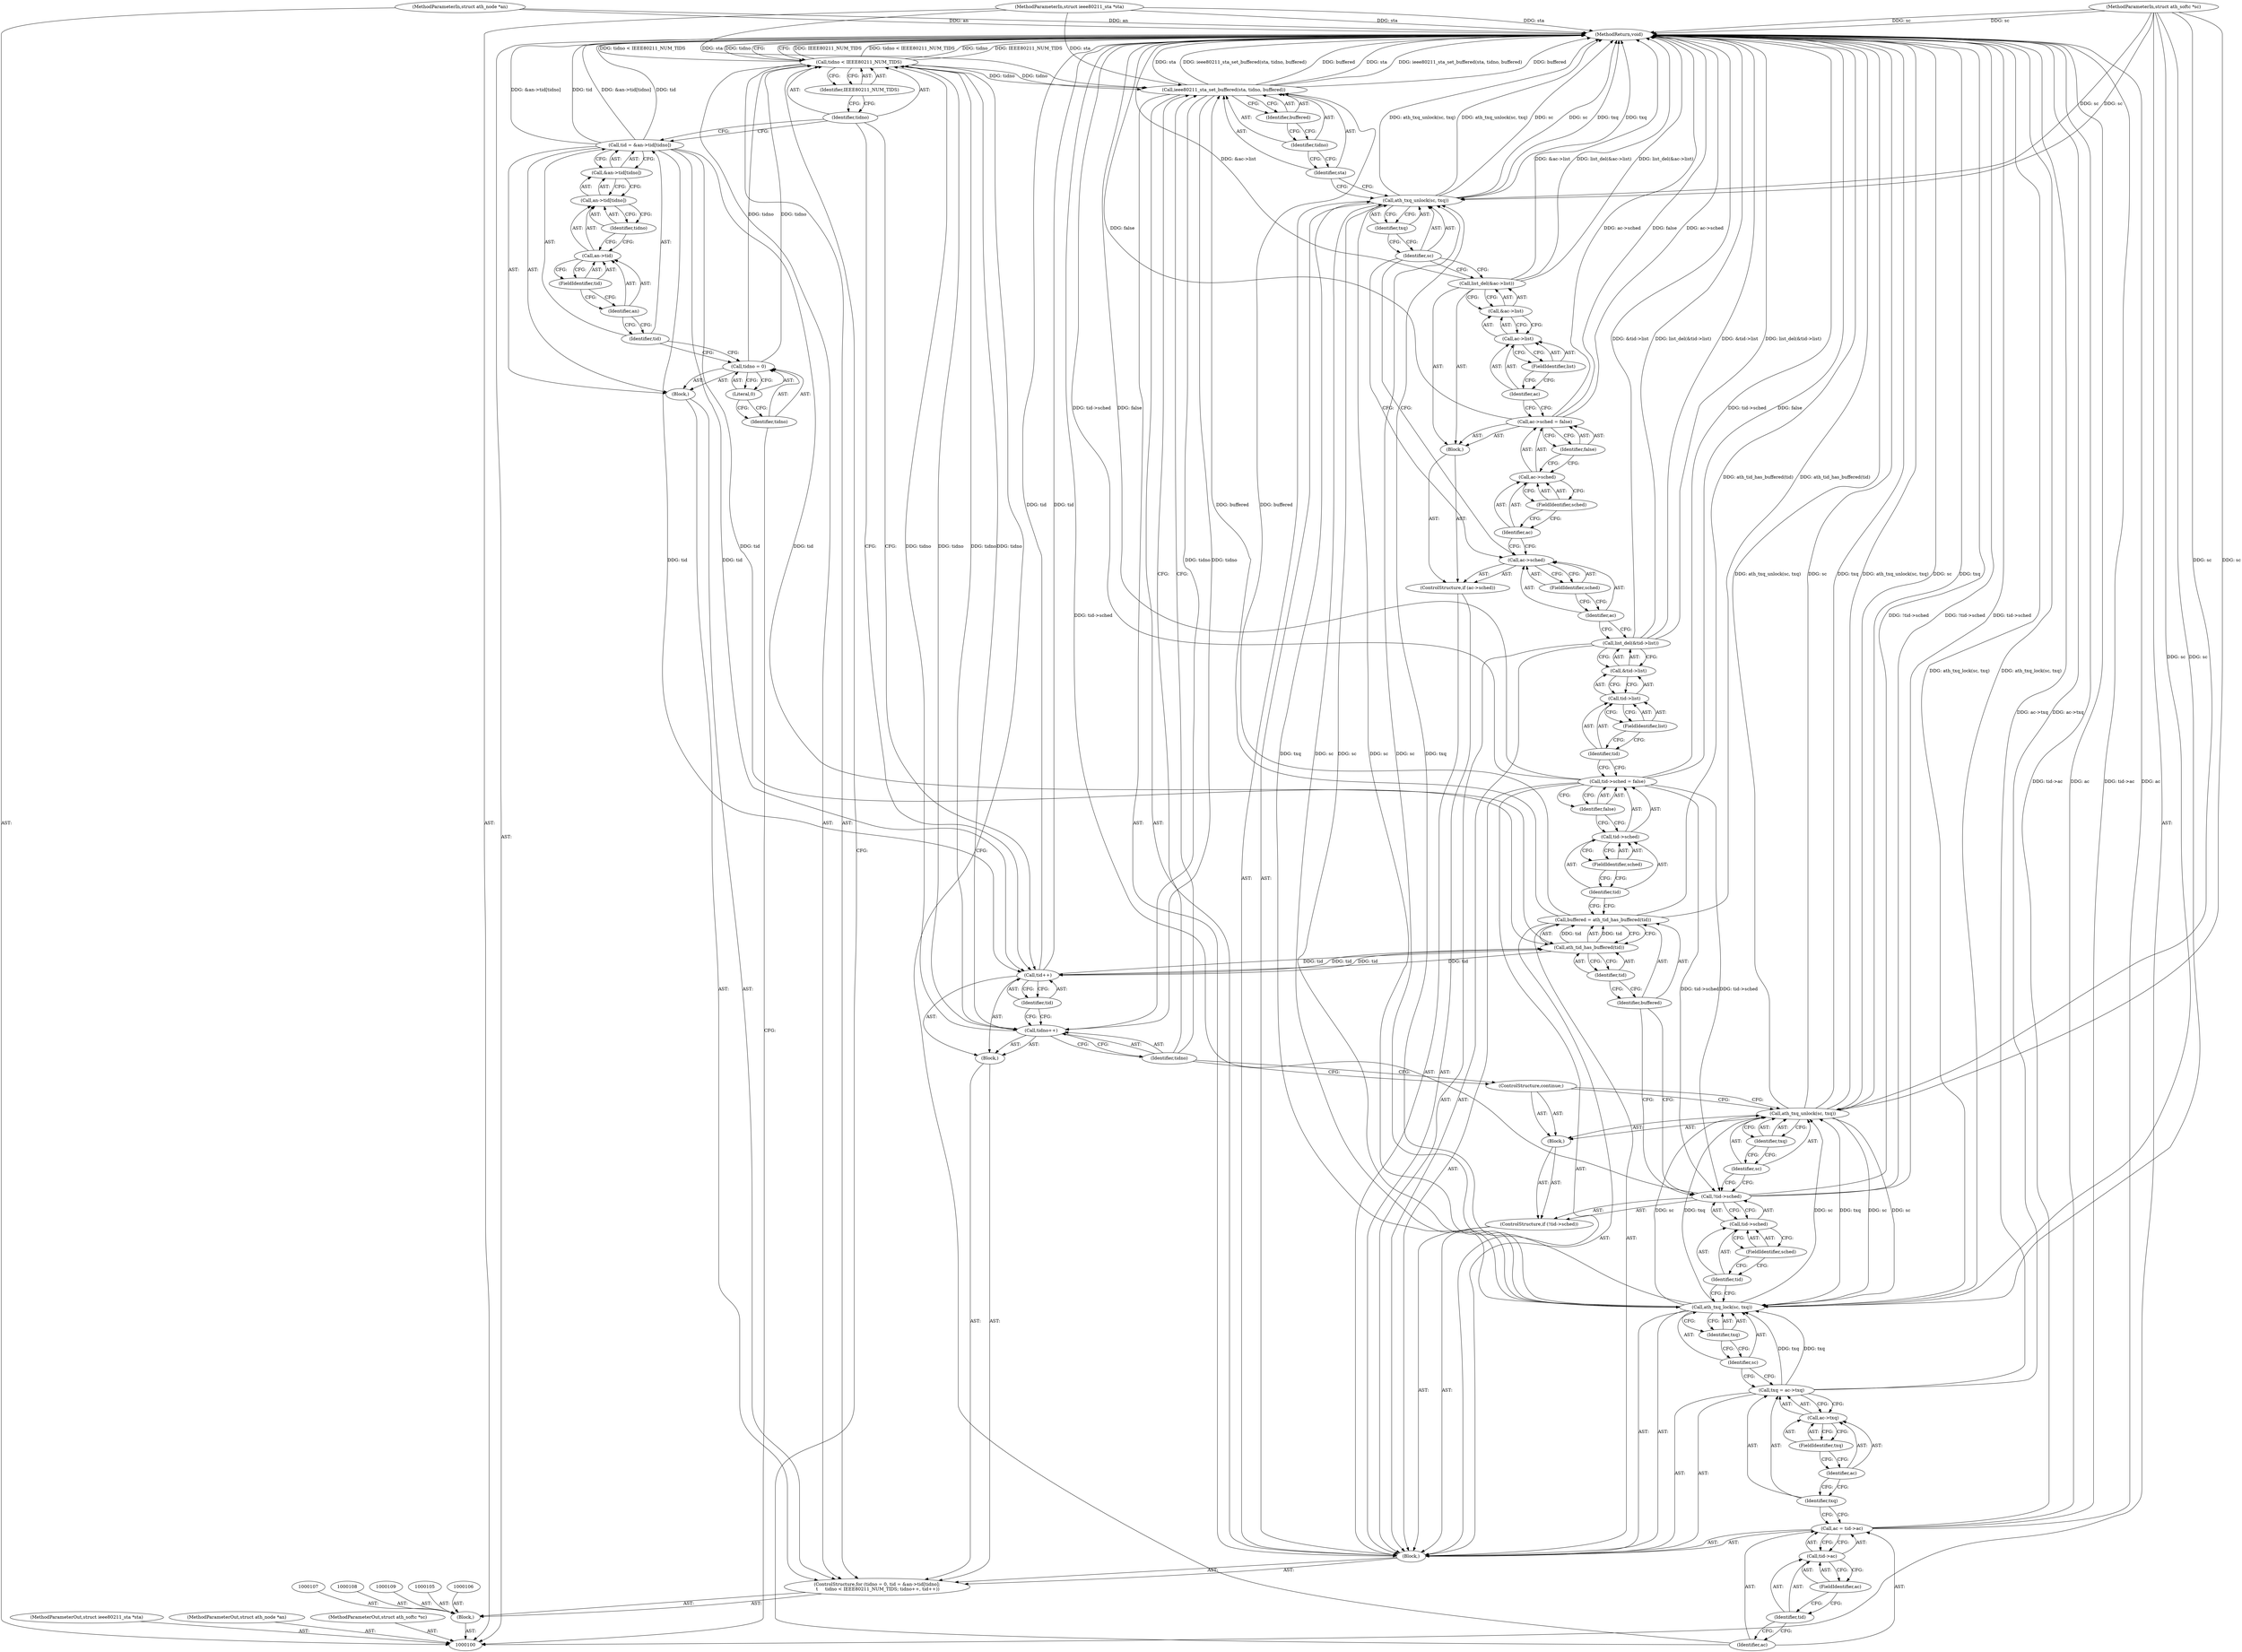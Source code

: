 digraph "0_linux_21f8aaee0c62708654988ce092838aa7df4d25d8" {
"1000191" [label="(MethodReturn,void)"];
"1000101" [label="(MethodParameterIn,struct ieee80211_sta *sta)"];
"1000259" [label="(MethodParameterOut,struct ieee80211_sta *sta)"];
"1000102" [label="(MethodParameterIn,struct ath_softc *sc)"];
"1000260" [label="(MethodParameterOut,struct ath_softc *sc)"];
"1000114" [label="(Literal,0)"];
"1000115" [label="(Call,tid = &an->tid[tidno])"];
"1000116" [label="(Identifier,tid)"];
"1000110" [label="(ControlStructure,for (tidno = 0, tid = &an->tid[tidno];\n \t     tidno < IEEE80211_NUM_TIDS; tidno++, tid++))"];
"1000117" [label="(Call,&an->tid[tidno])"];
"1000118" [label="(Call,an->tid[tidno])"];
"1000119" [label="(Call,an->tid)"];
"1000120" [label="(Identifier,an)"];
"1000121" [label="(FieldIdentifier,tid)"];
"1000122" [label="(Identifier,tidno)"];
"1000111" [label="(Block,)"];
"1000112" [label="(Call,tidno = 0)"];
"1000113" [label="(Identifier,tidno)"];
"1000125" [label="(Identifier,IEEE80211_NUM_TIDS)"];
"1000126" [label="(Block,)"];
"1000127" [label="(Call,tidno++)"];
"1000128" [label="(Identifier,tidno)"];
"1000129" [label="(Call,tid++)"];
"1000130" [label="(Identifier,tid)"];
"1000131" [label="(Block,)"];
"1000123" [label="(Call,tidno < IEEE80211_NUM_TIDS)"];
"1000124" [label="(Identifier,tidno)"];
"1000136" [label="(FieldIdentifier,ac)"];
"1000132" [label="(Call,ac = tid->ac)"];
"1000133" [label="(Identifier,ac)"];
"1000134" [label="(Call,tid->ac)"];
"1000135" [label="(Identifier,tid)"];
"1000141" [label="(FieldIdentifier,txq)"];
"1000137" [label="(Call,txq = ac->txq)"];
"1000138" [label="(Identifier,txq)"];
"1000139" [label="(Call,ac->txq)"];
"1000140" [label="(Identifier,ac)"];
"1000143" [label="(Identifier,sc)"];
"1000144" [label="(Identifier,txq)"];
"1000142" [label="(Call,ath_txq_lock(sc, txq))"];
"1000149" [label="(FieldIdentifier,sched)"];
"1000150" [label="(Block,)"];
"1000145" [label="(ControlStructure,if (!tid->sched))"];
"1000146" [label="(Call,!tid->sched)"];
"1000147" [label="(Call,tid->sched)"];
"1000148" [label="(Identifier,tid)"];
"1000152" [label="(Identifier,sc)"];
"1000153" [label="(Identifier,txq)"];
"1000151" [label="(Call,ath_txq_unlock(sc, txq))"];
"1000103" [label="(MethodParameterIn,struct ath_node *an)"];
"1000261" [label="(MethodParameterOut,struct ath_node *an)"];
"1000154" [label="(ControlStructure,continue;)"];
"1000157" [label="(Call,ath_tid_has_buffered(tid))"];
"1000155" [label="(Call,buffered = ath_tid_has_buffered(tid))"];
"1000156" [label="(Identifier,buffered)"];
"1000158" [label="(Identifier,tid)"];
"1000163" [label="(Identifier,false)"];
"1000159" [label="(Call,tid->sched = false)"];
"1000160" [label="(Call,tid->sched)"];
"1000161" [label="(Identifier,tid)"];
"1000162" [label="(FieldIdentifier,sched)"];
"1000165" [label="(Call,&tid->list)"];
"1000166" [label="(Call,tid->list)"];
"1000167" [label="(Identifier,tid)"];
"1000168" [label="(FieldIdentifier,list)"];
"1000164" [label="(Call,list_del(&tid->list))"];
"1000172" [label="(FieldIdentifier,sched)"];
"1000173" [label="(Block,)"];
"1000169" [label="(ControlStructure,if (ac->sched))"];
"1000170" [label="(Call,ac->sched)"];
"1000171" [label="(Identifier,ac)"];
"1000178" [label="(Identifier,false)"];
"1000174" [label="(Call,ac->sched = false)"];
"1000175" [label="(Call,ac->sched)"];
"1000176" [label="(Identifier,ac)"];
"1000177" [label="(FieldIdentifier,sched)"];
"1000104" [label="(Block,)"];
"1000180" [label="(Call,&ac->list)"];
"1000181" [label="(Call,ac->list)"];
"1000182" [label="(Identifier,ac)"];
"1000183" [label="(FieldIdentifier,list)"];
"1000179" [label="(Call,list_del(&ac->list))"];
"1000185" [label="(Identifier,sc)"];
"1000184" [label="(Call,ath_txq_unlock(sc, txq))"];
"1000186" [label="(Identifier,txq)"];
"1000187" [label="(Call,ieee80211_sta_set_buffered(sta, tidno, buffered))"];
"1000188" [label="(Identifier,sta)"];
"1000189" [label="(Identifier,tidno)"];
"1000190" [label="(Identifier,buffered)"];
"1000191" -> "1000100"  [label="AST: "];
"1000191" -> "1000123"  [label="CFG: "];
"1000123" -> "1000191"  [label="DDG: IEEE80211_NUM_TIDS"];
"1000123" -> "1000191"  [label="DDG: tidno < IEEE80211_NUM_TIDS"];
"1000123" -> "1000191"  [label="DDG: tidno"];
"1000184" -> "1000191"  [label="DDG: sc"];
"1000184" -> "1000191"  [label="DDG: txq"];
"1000184" -> "1000191"  [label="DDG: ath_txq_unlock(sc, txq)"];
"1000151" -> "1000191"  [label="DDG: ath_txq_unlock(sc, txq)"];
"1000151" -> "1000191"  [label="DDG: sc"];
"1000151" -> "1000191"  [label="DDG: txq"];
"1000187" -> "1000191"  [label="DDG: buffered"];
"1000187" -> "1000191"  [label="DDG: sta"];
"1000187" -> "1000191"  [label="DDG: ieee80211_sta_set_buffered(sta, tidno, buffered)"];
"1000155" -> "1000191"  [label="DDG: ath_tid_has_buffered(tid)"];
"1000179" -> "1000191"  [label="DDG: list_del(&ac->list)"];
"1000179" -> "1000191"  [label="DDG: &ac->list"];
"1000159" -> "1000191"  [label="DDG: tid->sched"];
"1000159" -> "1000191"  [label="DDG: false"];
"1000101" -> "1000191"  [label="DDG: sta"];
"1000115" -> "1000191"  [label="DDG: &an->tid[tidno]"];
"1000115" -> "1000191"  [label="DDG: tid"];
"1000174" -> "1000191"  [label="DDG: false"];
"1000174" -> "1000191"  [label="DDG: ac->sched"];
"1000129" -> "1000191"  [label="DDG: tid"];
"1000164" -> "1000191"  [label="DDG: list_del(&tid->list)"];
"1000164" -> "1000191"  [label="DDG: &tid->list"];
"1000142" -> "1000191"  [label="DDG: ath_txq_lock(sc, txq)"];
"1000137" -> "1000191"  [label="DDG: ac->txq"];
"1000103" -> "1000191"  [label="DDG: an"];
"1000132" -> "1000191"  [label="DDG: tid->ac"];
"1000132" -> "1000191"  [label="DDG: ac"];
"1000102" -> "1000191"  [label="DDG: sc"];
"1000146" -> "1000191"  [label="DDG: !tid->sched"];
"1000146" -> "1000191"  [label="DDG: tid->sched"];
"1000101" -> "1000100"  [label="AST: "];
"1000101" -> "1000191"  [label="DDG: sta"];
"1000101" -> "1000187"  [label="DDG: sta"];
"1000259" -> "1000100"  [label="AST: "];
"1000102" -> "1000100"  [label="AST: "];
"1000102" -> "1000191"  [label="DDG: sc"];
"1000102" -> "1000142"  [label="DDG: sc"];
"1000102" -> "1000151"  [label="DDG: sc"];
"1000102" -> "1000184"  [label="DDG: sc"];
"1000260" -> "1000100"  [label="AST: "];
"1000114" -> "1000112"  [label="AST: "];
"1000114" -> "1000113"  [label="CFG: "];
"1000112" -> "1000114"  [label="CFG: "];
"1000115" -> "1000111"  [label="AST: "];
"1000115" -> "1000117"  [label="CFG: "];
"1000116" -> "1000115"  [label="AST: "];
"1000117" -> "1000115"  [label="AST: "];
"1000124" -> "1000115"  [label="CFG: "];
"1000115" -> "1000191"  [label="DDG: &an->tid[tidno]"];
"1000115" -> "1000191"  [label="DDG: tid"];
"1000115" -> "1000129"  [label="DDG: tid"];
"1000115" -> "1000157"  [label="DDG: tid"];
"1000116" -> "1000115"  [label="AST: "];
"1000116" -> "1000112"  [label="CFG: "];
"1000120" -> "1000116"  [label="CFG: "];
"1000110" -> "1000104"  [label="AST: "];
"1000111" -> "1000110"  [label="AST: "];
"1000123" -> "1000110"  [label="AST: "];
"1000126" -> "1000110"  [label="AST: "];
"1000131" -> "1000110"  [label="AST: "];
"1000117" -> "1000115"  [label="AST: "];
"1000117" -> "1000118"  [label="CFG: "];
"1000118" -> "1000117"  [label="AST: "];
"1000115" -> "1000117"  [label="CFG: "];
"1000118" -> "1000117"  [label="AST: "];
"1000118" -> "1000122"  [label="CFG: "];
"1000119" -> "1000118"  [label="AST: "];
"1000122" -> "1000118"  [label="AST: "];
"1000117" -> "1000118"  [label="CFG: "];
"1000119" -> "1000118"  [label="AST: "];
"1000119" -> "1000121"  [label="CFG: "];
"1000120" -> "1000119"  [label="AST: "];
"1000121" -> "1000119"  [label="AST: "];
"1000122" -> "1000119"  [label="CFG: "];
"1000120" -> "1000119"  [label="AST: "];
"1000120" -> "1000116"  [label="CFG: "];
"1000121" -> "1000120"  [label="CFG: "];
"1000121" -> "1000119"  [label="AST: "];
"1000121" -> "1000120"  [label="CFG: "];
"1000119" -> "1000121"  [label="CFG: "];
"1000122" -> "1000118"  [label="AST: "];
"1000122" -> "1000119"  [label="CFG: "];
"1000118" -> "1000122"  [label="CFG: "];
"1000111" -> "1000110"  [label="AST: "];
"1000112" -> "1000111"  [label="AST: "];
"1000115" -> "1000111"  [label="AST: "];
"1000112" -> "1000111"  [label="AST: "];
"1000112" -> "1000114"  [label="CFG: "];
"1000113" -> "1000112"  [label="AST: "];
"1000114" -> "1000112"  [label="AST: "];
"1000116" -> "1000112"  [label="CFG: "];
"1000112" -> "1000123"  [label="DDG: tidno"];
"1000113" -> "1000112"  [label="AST: "];
"1000113" -> "1000100"  [label="CFG: "];
"1000114" -> "1000113"  [label="CFG: "];
"1000125" -> "1000123"  [label="AST: "];
"1000125" -> "1000124"  [label="CFG: "];
"1000123" -> "1000125"  [label="CFG: "];
"1000126" -> "1000110"  [label="AST: "];
"1000127" -> "1000126"  [label="AST: "];
"1000129" -> "1000126"  [label="AST: "];
"1000127" -> "1000126"  [label="AST: "];
"1000127" -> "1000128"  [label="CFG: "];
"1000128" -> "1000127"  [label="AST: "];
"1000130" -> "1000127"  [label="CFG: "];
"1000127" -> "1000123"  [label="DDG: tidno"];
"1000187" -> "1000127"  [label="DDG: tidno"];
"1000123" -> "1000127"  [label="DDG: tidno"];
"1000128" -> "1000127"  [label="AST: "];
"1000128" -> "1000154"  [label="CFG: "];
"1000128" -> "1000187"  [label="CFG: "];
"1000127" -> "1000128"  [label="CFG: "];
"1000129" -> "1000126"  [label="AST: "];
"1000129" -> "1000130"  [label="CFG: "];
"1000130" -> "1000129"  [label="AST: "];
"1000124" -> "1000129"  [label="CFG: "];
"1000129" -> "1000191"  [label="DDG: tid"];
"1000157" -> "1000129"  [label="DDG: tid"];
"1000115" -> "1000129"  [label="DDG: tid"];
"1000129" -> "1000157"  [label="DDG: tid"];
"1000130" -> "1000129"  [label="AST: "];
"1000130" -> "1000127"  [label="CFG: "];
"1000129" -> "1000130"  [label="CFG: "];
"1000131" -> "1000110"  [label="AST: "];
"1000132" -> "1000131"  [label="AST: "];
"1000137" -> "1000131"  [label="AST: "];
"1000142" -> "1000131"  [label="AST: "];
"1000145" -> "1000131"  [label="AST: "];
"1000155" -> "1000131"  [label="AST: "];
"1000159" -> "1000131"  [label="AST: "];
"1000164" -> "1000131"  [label="AST: "];
"1000169" -> "1000131"  [label="AST: "];
"1000184" -> "1000131"  [label="AST: "];
"1000187" -> "1000131"  [label="AST: "];
"1000123" -> "1000110"  [label="AST: "];
"1000123" -> "1000125"  [label="CFG: "];
"1000124" -> "1000123"  [label="AST: "];
"1000125" -> "1000123"  [label="AST: "];
"1000133" -> "1000123"  [label="CFG: "];
"1000191" -> "1000123"  [label="CFG: "];
"1000123" -> "1000191"  [label="DDG: IEEE80211_NUM_TIDS"];
"1000123" -> "1000191"  [label="DDG: tidno < IEEE80211_NUM_TIDS"];
"1000123" -> "1000191"  [label="DDG: tidno"];
"1000112" -> "1000123"  [label="DDG: tidno"];
"1000127" -> "1000123"  [label="DDG: tidno"];
"1000123" -> "1000127"  [label="DDG: tidno"];
"1000123" -> "1000187"  [label="DDG: tidno"];
"1000124" -> "1000123"  [label="AST: "];
"1000124" -> "1000115"  [label="CFG: "];
"1000124" -> "1000129"  [label="CFG: "];
"1000125" -> "1000124"  [label="CFG: "];
"1000136" -> "1000134"  [label="AST: "];
"1000136" -> "1000135"  [label="CFG: "];
"1000134" -> "1000136"  [label="CFG: "];
"1000132" -> "1000131"  [label="AST: "];
"1000132" -> "1000134"  [label="CFG: "];
"1000133" -> "1000132"  [label="AST: "];
"1000134" -> "1000132"  [label="AST: "];
"1000138" -> "1000132"  [label="CFG: "];
"1000132" -> "1000191"  [label="DDG: tid->ac"];
"1000132" -> "1000191"  [label="DDG: ac"];
"1000133" -> "1000132"  [label="AST: "];
"1000133" -> "1000123"  [label="CFG: "];
"1000135" -> "1000133"  [label="CFG: "];
"1000134" -> "1000132"  [label="AST: "];
"1000134" -> "1000136"  [label="CFG: "];
"1000135" -> "1000134"  [label="AST: "];
"1000136" -> "1000134"  [label="AST: "];
"1000132" -> "1000134"  [label="CFG: "];
"1000135" -> "1000134"  [label="AST: "];
"1000135" -> "1000133"  [label="CFG: "];
"1000136" -> "1000135"  [label="CFG: "];
"1000141" -> "1000139"  [label="AST: "];
"1000141" -> "1000140"  [label="CFG: "];
"1000139" -> "1000141"  [label="CFG: "];
"1000137" -> "1000131"  [label="AST: "];
"1000137" -> "1000139"  [label="CFG: "];
"1000138" -> "1000137"  [label="AST: "];
"1000139" -> "1000137"  [label="AST: "];
"1000143" -> "1000137"  [label="CFG: "];
"1000137" -> "1000191"  [label="DDG: ac->txq"];
"1000137" -> "1000142"  [label="DDG: txq"];
"1000138" -> "1000137"  [label="AST: "];
"1000138" -> "1000132"  [label="CFG: "];
"1000140" -> "1000138"  [label="CFG: "];
"1000139" -> "1000137"  [label="AST: "];
"1000139" -> "1000141"  [label="CFG: "];
"1000140" -> "1000139"  [label="AST: "];
"1000141" -> "1000139"  [label="AST: "];
"1000137" -> "1000139"  [label="CFG: "];
"1000140" -> "1000139"  [label="AST: "];
"1000140" -> "1000138"  [label="CFG: "];
"1000141" -> "1000140"  [label="CFG: "];
"1000143" -> "1000142"  [label="AST: "];
"1000143" -> "1000137"  [label="CFG: "];
"1000144" -> "1000143"  [label="CFG: "];
"1000144" -> "1000142"  [label="AST: "];
"1000144" -> "1000143"  [label="CFG: "];
"1000142" -> "1000144"  [label="CFG: "];
"1000142" -> "1000131"  [label="AST: "];
"1000142" -> "1000144"  [label="CFG: "];
"1000143" -> "1000142"  [label="AST: "];
"1000144" -> "1000142"  [label="AST: "];
"1000148" -> "1000142"  [label="CFG: "];
"1000142" -> "1000191"  [label="DDG: ath_txq_lock(sc, txq)"];
"1000184" -> "1000142"  [label="DDG: sc"];
"1000151" -> "1000142"  [label="DDG: sc"];
"1000102" -> "1000142"  [label="DDG: sc"];
"1000137" -> "1000142"  [label="DDG: txq"];
"1000142" -> "1000151"  [label="DDG: sc"];
"1000142" -> "1000151"  [label="DDG: txq"];
"1000142" -> "1000184"  [label="DDG: sc"];
"1000142" -> "1000184"  [label="DDG: txq"];
"1000149" -> "1000147"  [label="AST: "];
"1000149" -> "1000148"  [label="CFG: "];
"1000147" -> "1000149"  [label="CFG: "];
"1000150" -> "1000145"  [label="AST: "];
"1000151" -> "1000150"  [label="AST: "];
"1000154" -> "1000150"  [label="AST: "];
"1000145" -> "1000131"  [label="AST: "];
"1000146" -> "1000145"  [label="AST: "];
"1000150" -> "1000145"  [label="AST: "];
"1000146" -> "1000145"  [label="AST: "];
"1000146" -> "1000147"  [label="CFG: "];
"1000147" -> "1000146"  [label="AST: "];
"1000152" -> "1000146"  [label="CFG: "];
"1000156" -> "1000146"  [label="CFG: "];
"1000146" -> "1000191"  [label="DDG: !tid->sched"];
"1000146" -> "1000191"  [label="DDG: tid->sched"];
"1000159" -> "1000146"  [label="DDG: tid->sched"];
"1000147" -> "1000146"  [label="AST: "];
"1000147" -> "1000149"  [label="CFG: "];
"1000148" -> "1000147"  [label="AST: "];
"1000149" -> "1000147"  [label="AST: "];
"1000146" -> "1000147"  [label="CFG: "];
"1000148" -> "1000147"  [label="AST: "];
"1000148" -> "1000142"  [label="CFG: "];
"1000149" -> "1000148"  [label="CFG: "];
"1000152" -> "1000151"  [label="AST: "];
"1000152" -> "1000146"  [label="CFG: "];
"1000153" -> "1000152"  [label="CFG: "];
"1000153" -> "1000151"  [label="AST: "];
"1000153" -> "1000152"  [label="CFG: "];
"1000151" -> "1000153"  [label="CFG: "];
"1000151" -> "1000150"  [label="AST: "];
"1000151" -> "1000153"  [label="CFG: "];
"1000152" -> "1000151"  [label="AST: "];
"1000153" -> "1000151"  [label="AST: "];
"1000154" -> "1000151"  [label="CFG: "];
"1000151" -> "1000191"  [label="DDG: ath_txq_unlock(sc, txq)"];
"1000151" -> "1000191"  [label="DDG: sc"];
"1000151" -> "1000191"  [label="DDG: txq"];
"1000151" -> "1000142"  [label="DDG: sc"];
"1000142" -> "1000151"  [label="DDG: sc"];
"1000142" -> "1000151"  [label="DDG: txq"];
"1000102" -> "1000151"  [label="DDG: sc"];
"1000103" -> "1000100"  [label="AST: "];
"1000103" -> "1000191"  [label="DDG: an"];
"1000261" -> "1000100"  [label="AST: "];
"1000154" -> "1000150"  [label="AST: "];
"1000154" -> "1000151"  [label="CFG: "];
"1000128" -> "1000154"  [label="CFG: "];
"1000157" -> "1000155"  [label="AST: "];
"1000157" -> "1000158"  [label="CFG: "];
"1000158" -> "1000157"  [label="AST: "];
"1000155" -> "1000157"  [label="CFG: "];
"1000157" -> "1000129"  [label="DDG: tid"];
"1000157" -> "1000155"  [label="DDG: tid"];
"1000129" -> "1000157"  [label="DDG: tid"];
"1000115" -> "1000157"  [label="DDG: tid"];
"1000155" -> "1000131"  [label="AST: "];
"1000155" -> "1000157"  [label="CFG: "];
"1000156" -> "1000155"  [label="AST: "];
"1000157" -> "1000155"  [label="AST: "];
"1000161" -> "1000155"  [label="CFG: "];
"1000155" -> "1000191"  [label="DDG: ath_tid_has_buffered(tid)"];
"1000157" -> "1000155"  [label="DDG: tid"];
"1000155" -> "1000187"  [label="DDG: buffered"];
"1000156" -> "1000155"  [label="AST: "];
"1000156" -> "1000146"  [label="CFG: "];
"1000158" -> "1000156"  [label="CFG: "];
"1000158" -> "1000157"  [label="AST: "];
"1000158" -> "1000156"  [label="CFG: "];
"1000157" -> "1000158"  [label="CFG: "];
"1000163" -> "1000159"  [label="AST: "];
"1000163" -> "1000160"  [label="CFG: "];
"1000159" -> "1000163"  [label="CFG: "];
"1000159" -> "1000131"  [label="AST: "];
"1000159" -> "1000163"  [label="CFG: "];
"1000160" -> "1000159"  [label="AST: "];
"1000163" -> "1000159"  [label="AST: "];
"1000167" -> "1000159"  [label="CFG: "];
"1000159" -> "1000191"  [label="DDG: tid->sched"];
"1000159" -> "1000191"  [label="DDG: false"];
"1000159" -> "1000146"  [label="DDG: tid->sched"];
"1000160" -> "1000159"  [label="AST: "];
"1000160" -> "1000162"  [label="CFG: "];
"1000161" -> "1000160"  [label="AST: "];
"1000162" -> "1000160"  [label="AST: "];
"1000163" -> "1000160"  [label="CFG: "];
"1000161" -> "1000160"  [label="AST: "];
"1000161" -> "1000155"  [label="CFG: "];
"1000162" -> "1000161"  [label="CFG: "];
"1000162" -> "1000160"  [label="AST: "];
"1000162" -> "1000161"  [label="CFG: "];
"1000160" -> "1000162"  [label="CFG: "];
"1000165" -> "1000164"  [label="AST: "];
"1000165" -> "1000166"  [label="CFG: "];
"1000166" -> "1000165"  [label="AST: "];
"1000164" -> "1000165"  [label="CFG: "];
"1000166" -> "1000165"  [label="AST: "];
"1000166" -> "1000168"  [label="CFG: "];
"1000167" -> "1000166"  [label="AST: "];
"1000168" -> "1000166"  [label="AST: "];
"1000165" -> "1000166"  [label="CFG: "];
"1000167" -> "1000166"  [label="AST: "];
"1000167" -> "1000159"  [label="CFG: "];
"1000168" -> "1000167"  [label="CFG: "];
"1000168" -> "1000166"  [label="AST: "];
"1000168" -> "1000167"  [label="CFG: "];
"1000166" -> "1000168"  [label="CFG: "];
"1000164" -> "1000131"  [label="AST: "];
"1000164" -> "1000165"  [label="CFG: "];
"1000165" -> "1000164"  [label="AST: "];
"1000171" -> "1000164"  [label="CFG: "];
"1000164" -> "1000191"  [label="DDG: list_del(&tid->list)"];
"1000164" -> "1000191"  [label="DDG: &tid->list"];
"1000172" -> "1000170"  [label="AST: "];
"1000172" -> "1000171"  [label="CFG: "];
"1000170" -> "1000172"  [label="CFG: "];
"1000173" -> "1000169"  [label="AST: "];
"1000174" -> "1000173"  [label="AST: "];
"1000179" -> "1000173"  [label="AST: "];
"1000169" -> "1000131"  [label="AST: "];
"1000170" -> "1000169"  [label="AST: "];
"1000173" -> "1000169"  [label="AST: "];
"1000170" -> "1000169"  [label="AST: "];
"1000170" -> "1000172"  [label="CFG: "];
"1000171" -> "1000170"  [label="AST: "];
"1000172" -> "1000170"  [label="AST: "];
"1000176" -> "1000170"  [label="CFG: "];
"1000185" -> "1000170"  [label="CFG: "];
"1000171" -> "1000170"  [label="AST: "];
"1000171" -> "1000164"  [label="CFG: "];
"1000172" -> "1000171"  [label="CFG: "];
"1000178" -> "1000174"  [label="AST: "];
"1000178" -> "1000175"  [label="CFG: "];
"1000174" -> "1000178"  [label="CFG: "];
"1000174" -> "1000173"  [label="AST: "];
"1000174" -> "1000178"  [label="CFG: "];
"1000175" -> "1000174"  [label="AST: "];
"1000178" -> "1000174"  [label="AST: "];
"1000182" -> "1000174"  [label="CFG: "];
"1000174" -> "1000191"  [label="DDG: false"];
"1000174" -> "1000191"  [label="DDG: ac->sched"];
"1000175" -> "1000174"  [label="AST: "];
"1000175" -> "1000177"  [label="CFG: "];
"1000176" -> "1000175"  [label="AST: "];
"1000177" -> "1000175"  [label="AST: "];
"1000178" -> "1000175"  [label="CFG: "];
"1000176" -> "1000175"  [label="AST: "];
"1000176" -> "1000170"  [label="CFG: "];
"1000177" -> "1000176"  [label="CFG: "];
"1000177" -> "1000175"  [label="AST: "];
"1000177" -> "1000176"  [label="CFG: "];
"1000175" -> "1000177"  [label="CFG: "];
"1000104" -> "1000100"  [label="AST: "];
"1000105" -> "1000104"  [label="AST: "];
"1000106" -> "1000104"  [label="AST: "];
"1000107" -> "1000104"  [label="AST: "];
"1000108" -> "1000104"  [label="AST: "];
"1000109" -> "1000104"  [label="AST: "];
"1000110" -> "1000104"  [label="AST: "];
"1000180" -> "1000179"  [label="AST: "];
"1000180" -> "1000181"  [label="CFG: "];
"1000181" -> "1000180"  [label="AST: "];
"1000179" -> "1000180"  [label="CFG: "];
"1000181" -> "1000180"  [label="AST: "];
"1000181" -> "1000183"  [label="CFG: "];
"1000182" -> "1000181"  [label="AST: "];
"1000183" -> "1000181"  [label="AST: "];
"1000180" -> "1000181"  [label="CFG: "];
"1000182" -> "1000181"  [label="AST: "];
"1000182" -> "1000174"  [label="CFG: "];
"1000183" -> "1000182"  [label="CFG: "];
"1000183" -> "1000181"  [label="AST: "];
"1000183" -> "1000182"  [label="CFG: "];
"1000181" -> "1000183"  [label="CFG: "];
"1000179" -> "1000173"  [label="AST: "];
"1000179" -> "1000180"  [label="CFG: "];
"1000180" -> "1000179"  [label="AST: "];
"1000185" -> "1000179"  [label="CFG: "];
"1000179" -> "1000191"  [label="DDG: list_del(&ac->list)"];
"1000179" -> "1000191"  [label="DDG: &ac->list"];
"1000185" -> "1000184"  [label="AST: "];
"1000185" -> "1000179"  [label="CFG: "];
"1000185" -> "1000170"  [label="CFG: "];
"1000186" -> "1000185"  [label="CFG: "];
"1000184" -> "1000131"  [label="AST: "];
"1000184" -> "1000186"  [label="CFG: "];
"1000185" -> "1000184"  [label="AST: "];
"1000186" -> "1000184"  [label="AST: "];
"1000188" -> "1000184"  [label="CFG: "];
"1000184" -> "1000191"  [label="DDG: sc"];
"1000184" -> "1000191"  [label="DDG: txq"];
"1000184" -> "1000191"  [label="DDG: ath_txq_unlock(sc, txq)"];
"1000184" -> "1000142"  [label="DDG: sc"];
"1000142" -> "1000184"  [label="DDG: sc"];
"1000142" -> "1000184"  [label="DDG: txq"];
"1000102" -> "1000184"  [label="DDG: sc"];
"1000186" -> "1000184"  [label="AST: "];
"1000186" -> "1000185"  [label="CFG: "];
"1000184" -> "1000186"  [label="CFG: "];
"1000187" -> "1000131"  [label="AST: "];
"1000187" -> "1000190"  [label="CFG: "];
"1000188" -> "1000187"  [label="AST: "];
"1000189" -> "1000187"  [label="AST: "];
"1000190" -> "1000187"  [label="AST: "];
"1000128" -> "1000187"  [label="CFG: "];
"1000187" -> "1000191"  [label="DDG: buffered"];
"1000187" -> "1000191"  [label="DDG: sta"];
"1000187" -> "1000191"  [label="DDG: ieee80211_sta_set_buffered(sta, tidno, buffered)"];
"1000187" -> "1000127"  [label="DDG: tidno"];
"1000101" -> "1000187"  [label="DDG: sta"];
"1000123" -> "1000187"  [label="DDG: tidno"];
"1000155" -> "1000187"  [label="DDG: buffered"];
"1000188" -> "1000187"  [label="AST: "];
"1000188" -> "1000184"  [label="CFG: "];
"1000189" -> "1000188"  [label="CFG: "];
"1000189" -> "1000187"  [label="AST: "];
"1000189" -> "1000188"  [label="CFG: "];
"1000190" -> "1000189"  [label="CFG: "];
"1000190" -> "1000187"  [label="AST: "];
"1000190" -> "1000189"  [label="CFG: "];
"1000187" -> "1000190"  [label="CFG: "];
}
